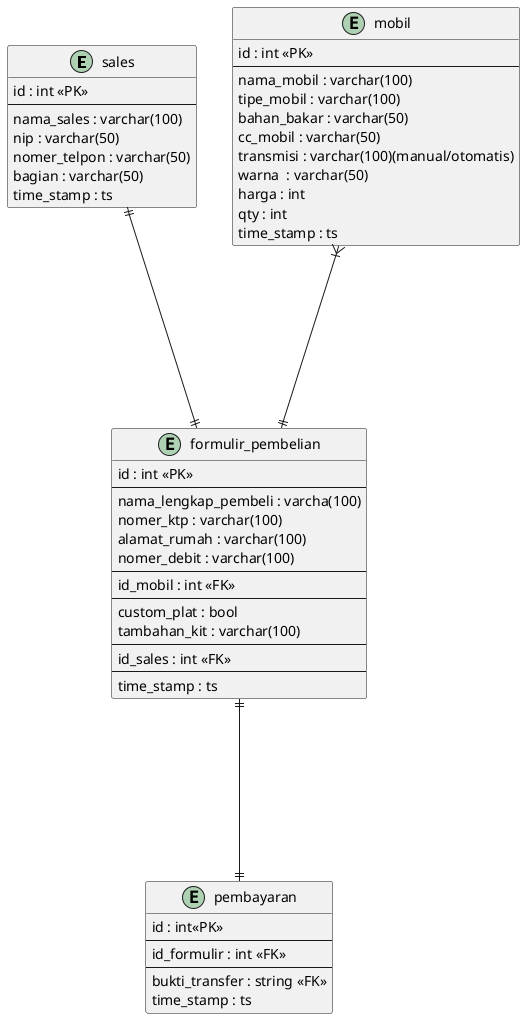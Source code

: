 @startuml

entity sales{
    id : int <<PK>>
    --
    nama_sales : varchar(100)
    nip : varchar(50)
    nomer_telpon : varchar(50)
    bagian : varchar(50)
    time_stamp : ts
}

entity mobil{
    id : int <<PK>>
    --
    nama_mobil : varchar(100)
    tipe_mobil : varchar(100)
    bahan_bakar : varchar(50)
    cc_mobil : varchar(50)
    transmisi : varchar(100)(manual/otomatis)
    warna  : varchar(50)
    harga : int
    qty : int
    time_stamp : ts
}

entity formulir_pembelian{
    id : int <<PK>>
    --
    nama_lengkap_pembeli : varcha(100)
    nomer_ktp : varchar(100)
    alamat_rumah : varchar(100)
    nomer_debit : varchar(100)
    --
    id_mobil : int <<FK>>
    --
    custom_plat : bool
    tambahan_kit : varchar(100)
    --
    id_sales : int <<FK>>
    --
    time_stamp : ts
}

entity pembayaran{
    id : int<<PK>>
    --
    id_formulir : int <<FK>>
    --
    bukti_transfer : string <<FK>>
    time_stamp : ts
}


sales ||----||formulir_pembelian
mobil }|----||formulir_pembelian
formulir_pembelian ||----||pembayaran


@enduml